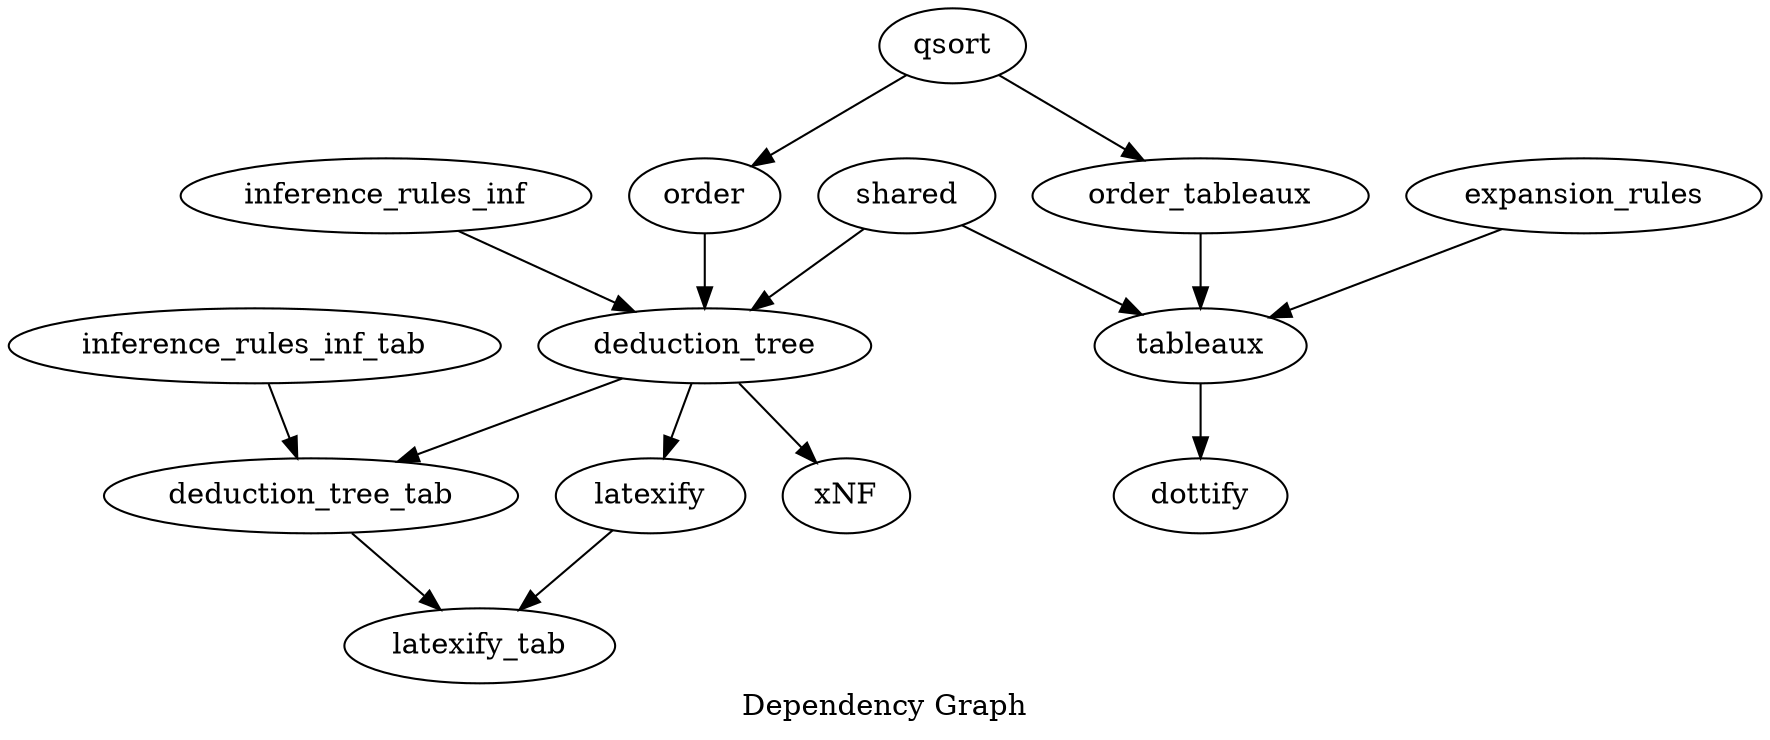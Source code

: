 digraph DG {
	label = "Dependency Graph";
	deduction_tree -> deduction_tree_tab;
	deduction_tree -> latexify;
	deduction_tree -> xNF;
	deduction_tree_tab -> latexify_tab;
	expansion_rules -> tableaux;
	inference_rules_inf -> deduction_tree;
	inference_rules_inf_tab -> deduction_tree_tab;
	latexify -> latexify_tab;
	qsort -> order;
	qsort -> order_tableaux;
	shared -> deduction_tree;
	shared -> tableaux;
	tableaux -> dottify;
	order -> deduction_tree;
	order_tableaux -> tableaux;
}

